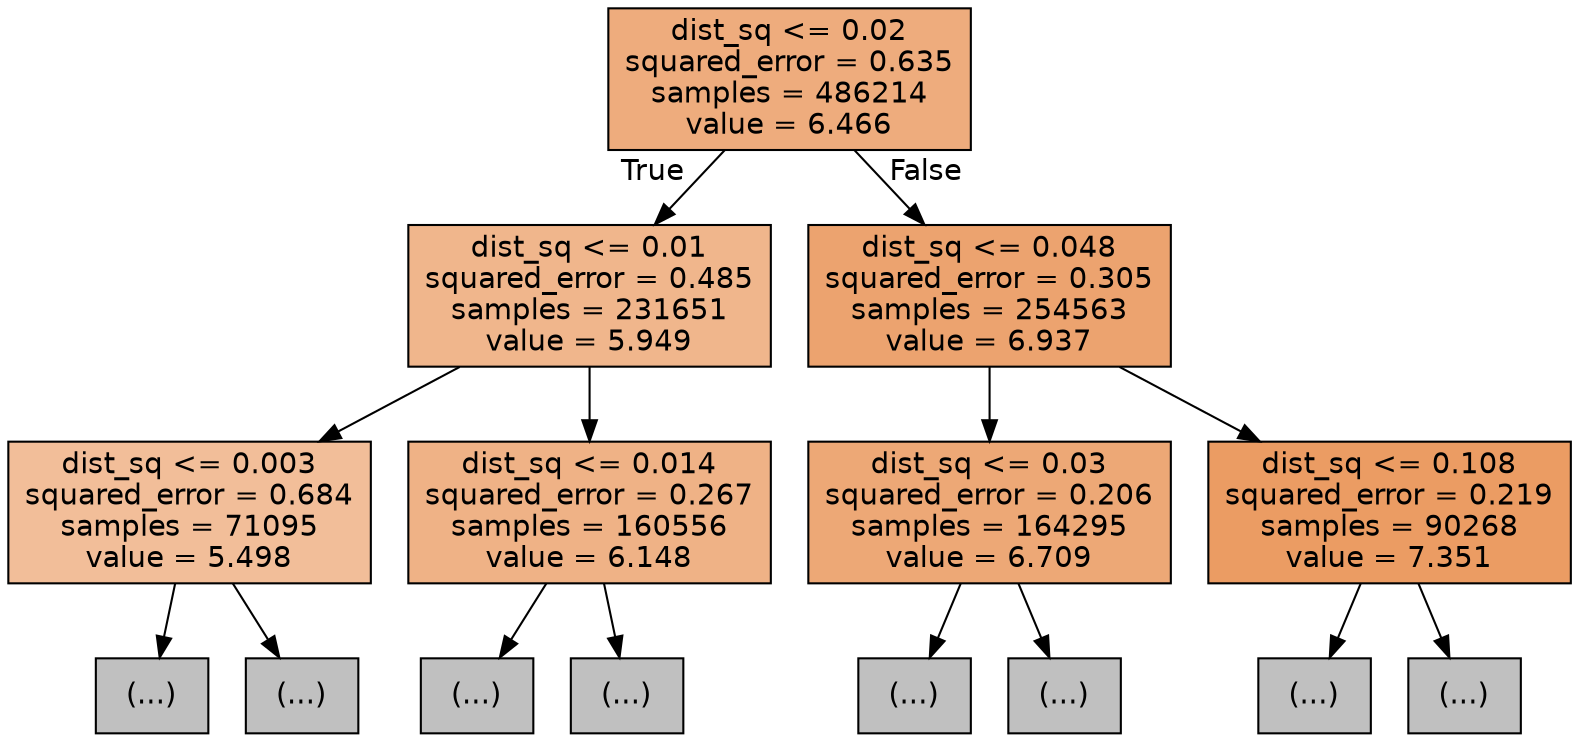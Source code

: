 digraph Tree {
node [shape=box, style="filled", color="black", fontname="helvetica"] ;
edge [fontname="helvetica"] ;
0 [label="dist_sq <= 0.02\nsquared_error = 0.635\nsamples = 486214\nvalue = 6.466", fillcolor="#eeac7d"] ;
1 [label="dist_sq <= 0.01\nsquared_error = 0.485\nsamples = 231651\nvalue = 5.949", fillcolor="#f0b68c"] ;
0 -> 1 [labeldistance=2.5, labelangle=45, headlabel="True"] ;
2 [label="dist_sq <= 0.003\nsquared_error = 0.684\nsamples = 71095\nvalue = 5.498", fillcolor="#f2be99"] ;
1 -> 2 ;
3 [label="(...)", fillcolor="#C0C0C0"] ;
2 -> 3 ;
452 [label="(...)", fillcolor="#C0C0C0"] ;
2 -> 452 ;
4383 [label="dist_sq <= 0.014\nsquared_error = 0.267\nsamples = 160556\nvalue = 6.148", fillcolor="#efb286"] ;
1 -> 4383 ;
4384 [label="(...)", fillcolor="#C0C0C0"] ;
4383 -> 4384 ;
9103 [label="(...)", fillcolor="#C0C0C0"] ;
4383 -> 9103 ;
14280 [label="dist_sq <= 0.048\nsquared_error = 0.305\nsamples = 254563\nvalue = 6.937", fillcolor="#eca36f"] ;
0 -> 14280 [labeldistance=2.5, labelangle=-45, headlabel="False"] ;
14281 [label="dist_sq <= 0.03\nsquared_error = 0.206\nsamples = 164295\nvalue = 6.709", fillcolor="#eda876"] ;
14280 -> 14281 ;
14282 [label="(...)", fillcolor="#C0C0C0"] ;
14281 -> 14282 ;
19651 [label="(...)", fillcolor="#C0C0C0"] ;
14281 -> 19651 ;
24426 [label="dist_sq <= 0.108\nsquared_error = 0.219\nsamples = 90268\nvalue = 7.351", fillcolor="#eb9c63"] ;
14280 -> 24426 ;
24427 [label="(...)", fillcolor="#C0C0C0"] ;
24426 -> 24427 ;
28100 [label="(...)", fillcolor="#C0C0C0"] ;
24426 -> 28100 ;
}